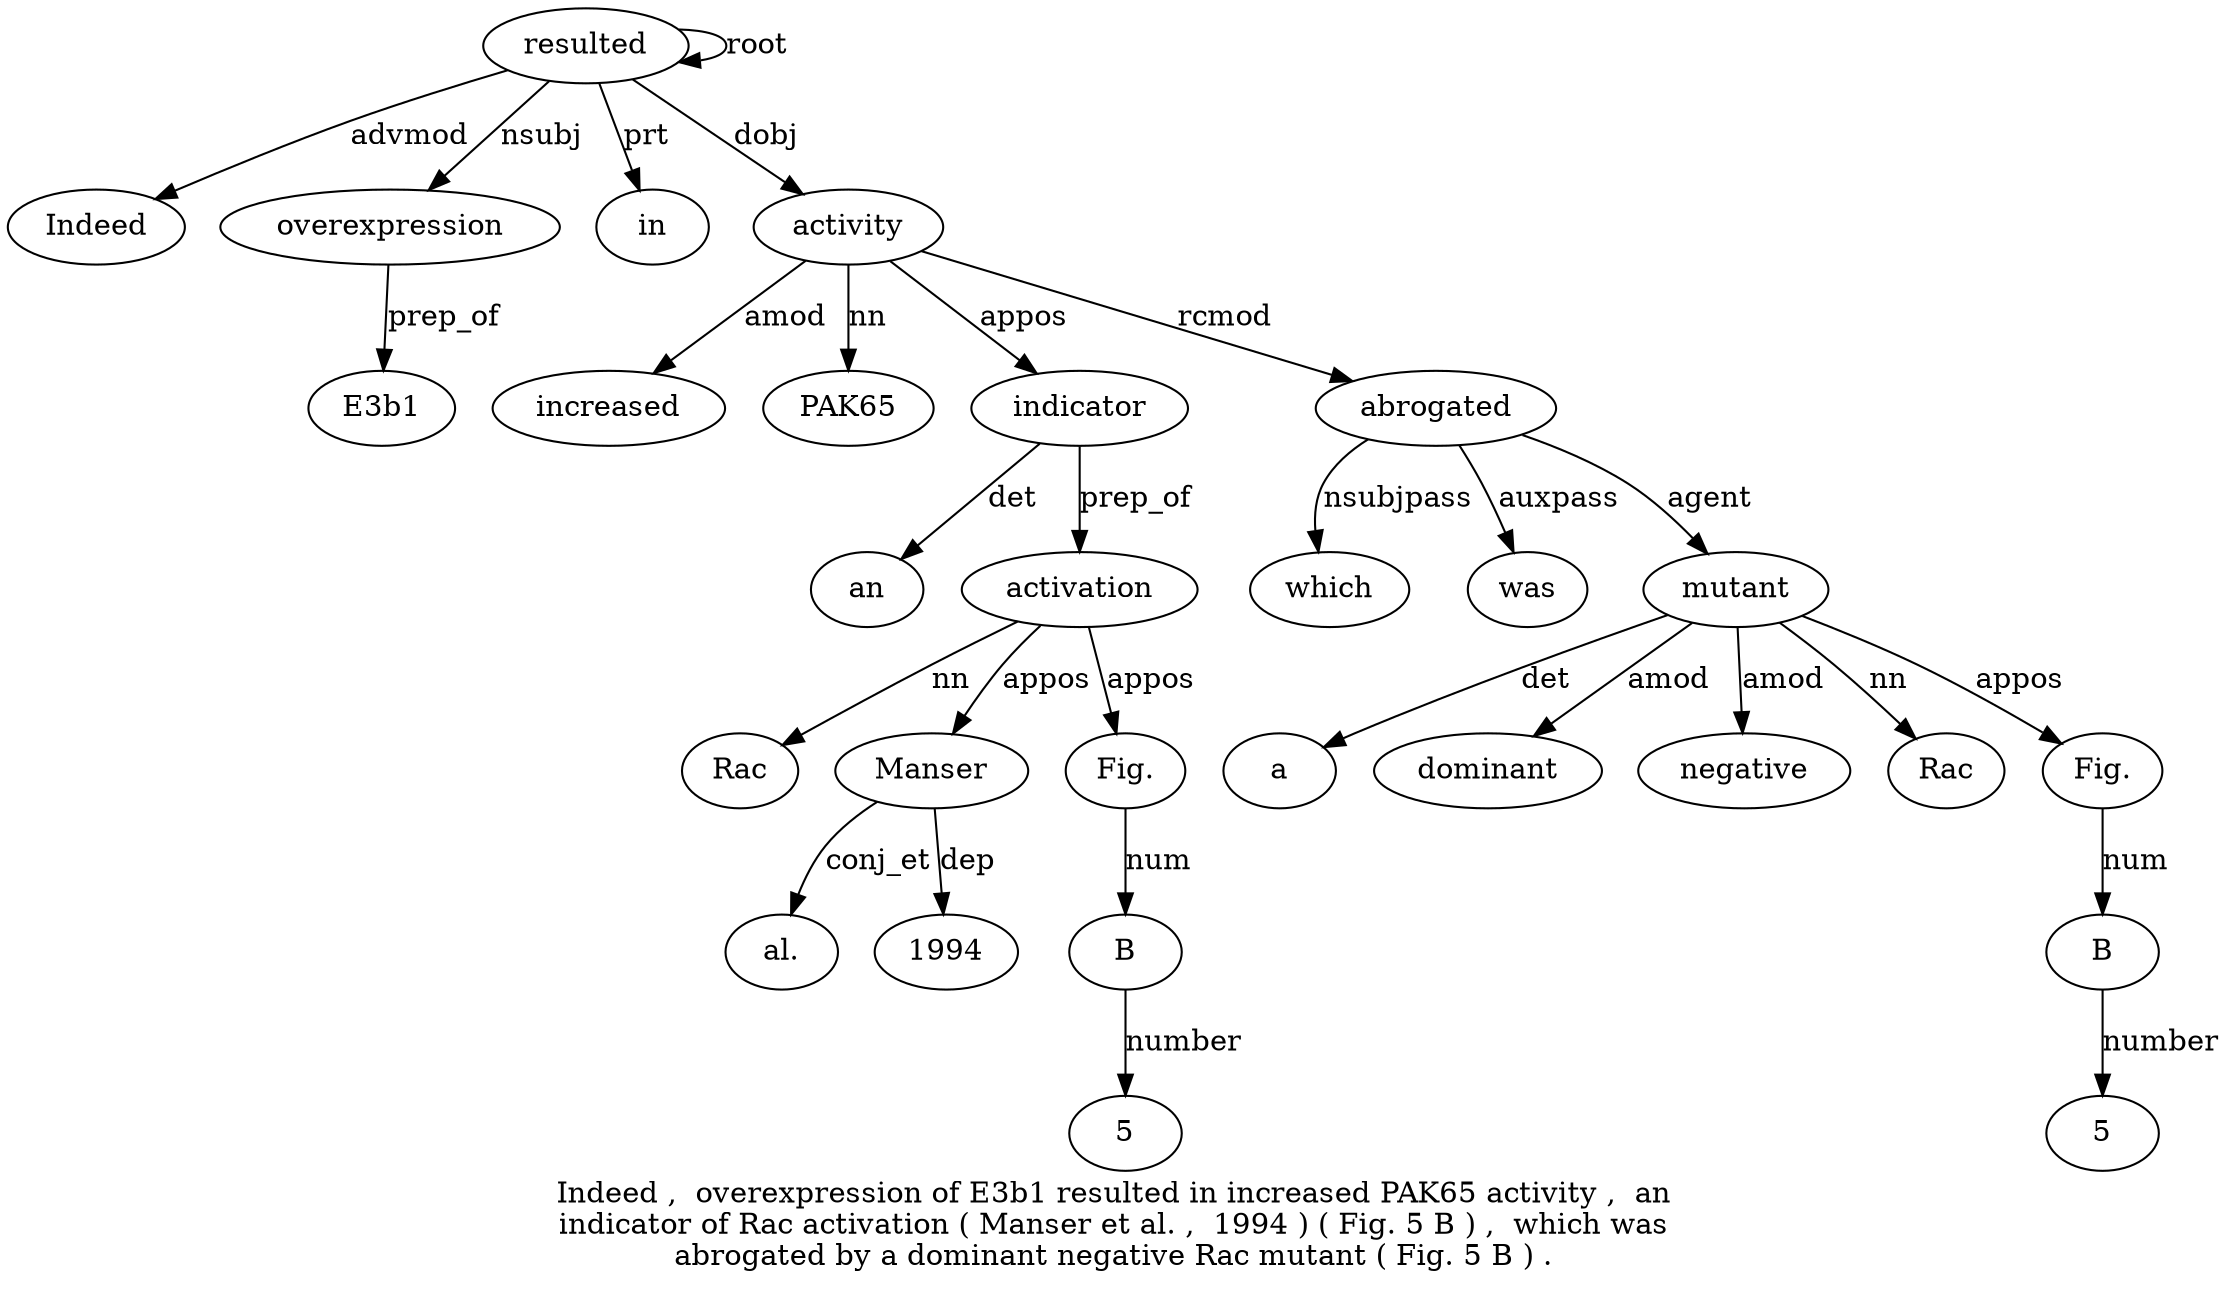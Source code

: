 digraph "Indeed ,  overexpression of E3b1 resulted in increased PAK65 activity ,  an indicator of Rac activation ( Manser et al. ,  1994 ) ( Fig. 5 B ) ,  which was abrogated by a dominant negative Rac mutant ( Fig. 5 B ) ." {
label="Indeed ,  overexpression of E3b1 resulted in increased PAK65 activity ,  an
indicator of Rac activation ( Manser et al. ,  1994 ) ( Fig. 5 B ) ,  which was
abrogated by a dominant negative Rac mutant ( Fig. 5 B ) .";
resulted6 [style=filled, fillcolor=white, label=resulted];
Indeed1 [style=filled, fillcolor=white, label=Indeed];
resulted6 -> Indeed1  [label=advmod];
overexpression3 [style=filled, fillcolor=white, label=overexpression];
resulted6 -> overexpression3  [label=nsubj];
E3b15 [style=filled, fillcolor=white, label=E3b1];
overexpression3 -> E3b15  [label=prep_of];
resulted6 -> resulted6  [label=root];
in7 [style=filled, fillcolor=white, label=in];
resulted6 -> in7  [label=prt];
activity10 [style=filled, fillcolor=white, label=activity];
increased8 [style=filled, fillcolor=white, label=increased];
activity10 -> increased8  [label=amod];
PAK659 [style=filled, fillcolor=white, label=PAK65];
activity10 -> PAK659  [label=nn];
resulted6 -> activity10  [label=dobj];
indicator13 [style=filled, fillcolor=white, label=indicator];
an12 [style=filled, fillcolor=white, label=an];
indicator13 -> an12  [label=det];
activity10 -> indicator13  [label=appos];
activation16 [style=filled, fillcolor=white, label=activation];
Rac15 [style=filled, fillcolor=white, label=Rac];
activation16 -> Rac15  [label=nn];
indicator13 -> activation16  [label=prep_of];
Manser18 [style=filled, fillcolor=white, label=Manser];
activation16 -> Manser18  [label=appos];
"al.20" [style=filled, fillcolor=white, label="al."];
Manser18 -> "al.20"  [label=conj_et];
199422 [style=filled, fillcolor=white, label=1994];
Manser18 -> 199422  [label=dep];
"Fig.25" [style=filled, fillcolor=white, label="Fig."];
activation16 -> "Fig.25"  [label=appos];
B27 [style=filled, fillcolor=white, label=B];
526 [style=filled, fillcolor=white, label=5];
B27 -> 526  [label=number];
"Fig.25" -> B27  [label=num];
abrogated32 [style=filled, fillcolor=white, label=abrogated];
which30 [style=filled, fillcolor=white, label=which];
abrogated32 -> which30  [label=nsubjpass];
was31 [style=filled, fillcolor=white, label=was];
abrogated32 -> was31  [label=auxpass];
activity10 -> abrogated32  [label=rcmod];
mutant38 [style=filled, fillcolor=white, label=mutant];
a34 [style=filled, fillcolor=white, label=a];
mutant38 -> a34  [label=det];
dominant35 [style=filled, fillcolor=white, label=dominant];
mutant38 -> dominant35  [label=amod];
negative36 [style=filled, fillcolor=white, label=negative];
mutant38 -> negative36  [label=amod];
Rac37 [style=filled, fillcolor=white, label=Rac];
mutant38 -> Rac37  [label=nn];
abrogated32 -> mutant38  [label=agent];
"Fig.40" [style=filled, fillcolor=white, label="Fig."];
mutant38 -> "Fig.40"  [label=appos];
B42 [style=filled, fillcolor=white, label=B];
541 [style=filled, fillcolor=white, label=5];
B42 -> 541  [label=number];
"Fig.40" -> B42  [label=num];
}
